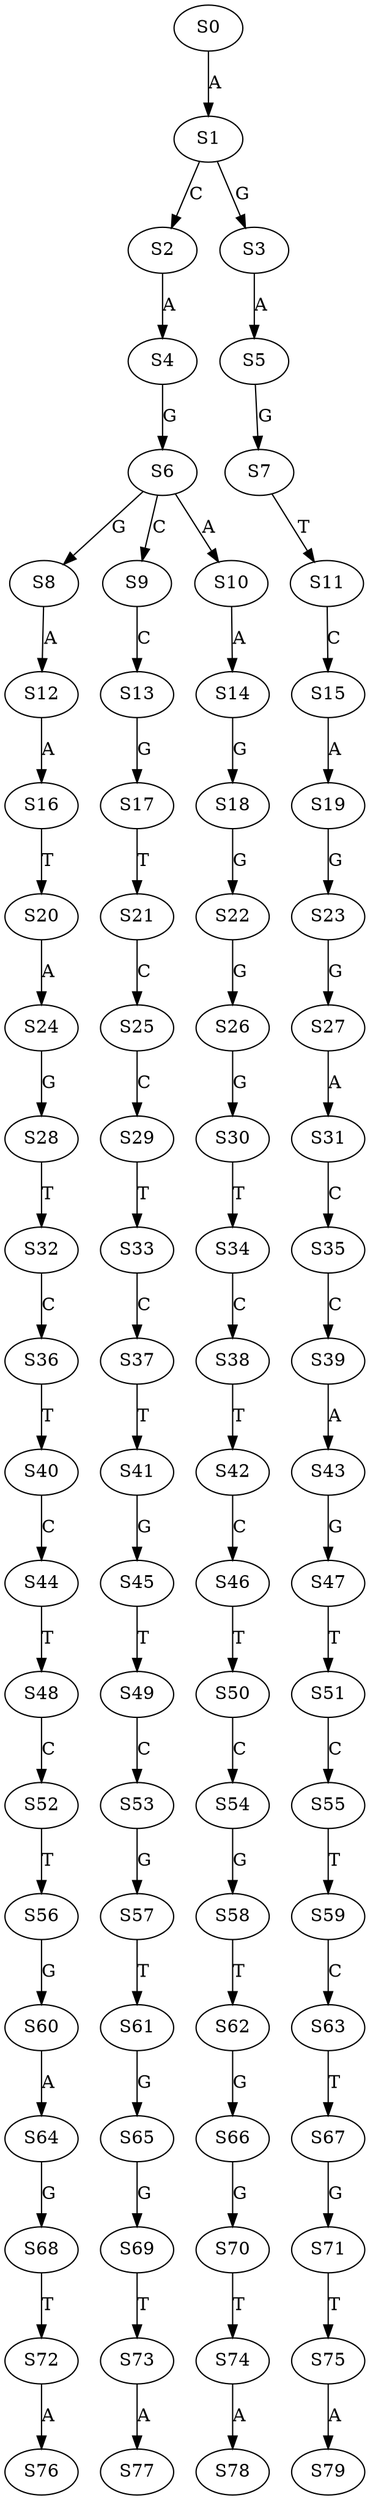strict digraph  {
	S0 -> S1 [ label = A ];
	S1 -> S2 [ label = C ];
	S1 -> S3 [ label = G ];
	S2 -> S4 [ label = A ];
	S3 -> S5 [ label = A ];
	S4 -> S6 [ label = G ];
	S5 -> S7 [ label = G ];
	S6 -> S8 [ label = G ];
	S6 -> S9 [ label = C ];
	S6 -> S10 [ label = A ];
	S7 -> S11 [ label = T ];
	S8 -> S12 [ label = A ];
	S9 -> S13 [ label = C ];
	S10 -> S14 [ label = A ];
	S11 -> S15 [ label = C ];
	S12 -> S16 [ label = A ];
	S13 -> S17 [ label = G ];
	S14 -> S18 [ label = G ];
	S15 -> S19 [ label = A ];
	S16 -> S20 [ label = T ];
	S17 -> S21 [ label = T ];
	S18 -> S22 [ label = G ];
	S19 -> S23 [ label = G ];
	S20 -> S24 [ label = A ];
	S21 -> S25 [ label = C ];
	S22 -> S26 [ label = G ];
	S23 -> S27 [ label = G ];
	S24 -> S28 [ label = G ];
	S25 -> S29 [ label = C ];
	S26 -> S30 [ label = G ];
	S27 -> S31 [ label = A ];
	S28 -> S32 [ label = T ];
	S29 -> S33 [ label = T ];
	S30 -> S34 [ label = T ];
	S31 -> S35 [ label = C ];
	S32 -> S36 [ label = C ];
	S33 -> S37 [ label = C ];
	S34 -> S38 [ label = C ];
	S35 -> S39 [ label = C ];
	S36 -> S40 [ label = T ];
	S37 -> S41 [ label = T ];
	S38 -> S42 [ label = T ];
	S39 -> S43 [ label = A ];
	S40 -> S44 [ label = C ];
	S41 -> S45 [ label = G ];
	S42 -> S46 [ label = C ];
	S43 -> S47 [ label = G ];
	S44 -> S48 [ label = T ];
	S45 -> S49 [ label = T ];
	S46 -> S50 [ label = T ];
	S47 -> S51 [ label = T ];
	S48 -> S52 [ label = C ];
	S49 -> S53 [ label = C ];
	S50 -> S54 [ label = C ];
	S51 -> S55 [ label = C ];
	S52 -> S56 [ label = T ];
	S53 -> S57 [ label = G ];
	S54 -> S58 [ label = G ];
	S55 -> S59 [ label = T ];
	S56 -> S60 [ label = G ];
	S57 -> S61 [ label = T ];
	S58 -> S62 [ label = T ];
	S59 -> S63 [ label = C ];
	S60 -> S64 [ label = A ];
	S61 -> S65 [ label = G ];
	S62 -> S66 [ label = G ];
	S63 -> S67 [ label = T ];
	S64 -> S68 [ label = G ];
	S65 -> S69 [ label = G ];
	S66 -> S70 [ label = G ];
	S67 -> S71 [ label = G ];
	S68 -> S72 [ label = T ];
	S69 -> S73 [ label = T ];
	S70 -> S74 [ label = T ];
	S71 -> S75 [ label = T ];
	S72 -> S76 [ label = A ];
	S73 -> S77 [ label = A ];
	S74 -> S78 [ label = A ];
	S75 -> S79 [ label = A ];
}
